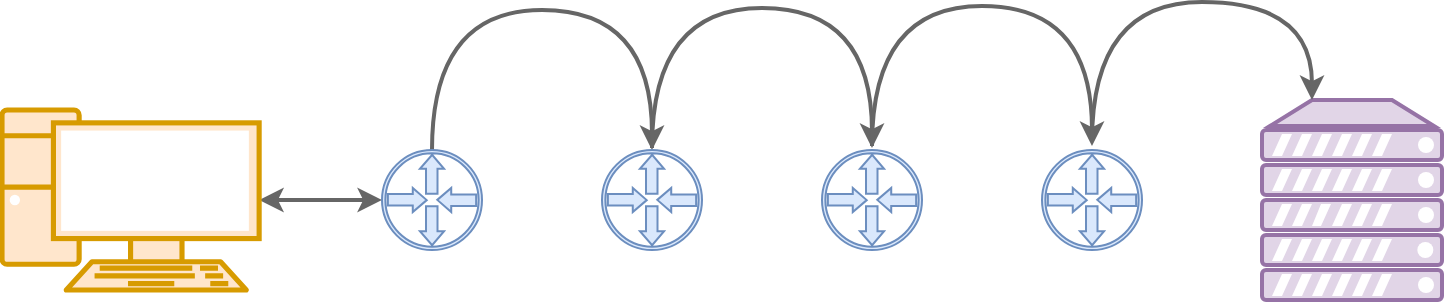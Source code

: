<mxfile version="22.0.2" type="device">
  <diagram name="Page-1" id="M1CbvIxAhDSBJuwPAT6f">
    <mxGraphModel dx="734" dy="1187" grid="1" gridSize="10" guides="1" tooltips="1" connect="1" arrows="1" fold="1" page="1" pageScale="1" pageWidth="827" pageHeight="1169" math="0" shadow="0">
      <root>
        <mxCell id="0" />
        <mxCell id="1" parent="0" />
        <mxCell id="kvvGUsQLso811FyHBPHj-9" style="edgeStyle=orthogonalEdgeStyle;rounded=0;orthogonalLoop=1;jettySize=auto;html=1;startArrow=classic;startFill=1;fillColor=#f5f5f5;strokeColor=#666666;strokeWidth=2;" edge="1" parent="1" source="kvvGUsQLso811FyHBPHj-1" target="kvvGUsQLso811FyHBPHj-4">
          <mxGeometry relative="1" as="geometry" />
        </mxCell>
        <mxCell id="kvvGUsQLso811FyHBPHj-1" value="" style="verticalAlign=top;verticalLabelPosition=bottom;labelPosition=center;align=center;html=1;outlineConnect=0;fillColor=#ffe6cc;strokeColor=#d79b00;gradientDirection=north;strokeWidth=2;shape=mxgraph.networks.pc;" vertex="1" parent="1">
          <mxGeometry x="30" y="160" width="128.57" height="90" as="geometry" />
        </mxCell>
        <mxCell id="kvvGUsQLso811FyHBPHj-2" value="" style="verticalAlign=top;verticalLabelPosition=bottom;labelPosition=center;align=center;html=1;outlineConnect=0;fillColor=#e1d5e7;strokeColor=#9673a6;gradientDirection=north;strokeWidth=2;shape=mxgraph.networks.server;" vertex="1" parent="1">
          <mxGeometry x="660" y="155" width="90" height="100" as="geometry" />
        </mxCell>
        <mxCell id="kvvGUsQLso811FyHBPHj-10" style="edgeStyle=orthogonalEdgeStyle;orthogonalLoop=1;jettySize=auto;html=1;curved=1;fillColor=#f5f5f5;strokeColor=#666666;strokeWidth=2;" edge="1" parent="1" source="kvvGUsQLso811FyHBPHj-4" target="kvvGUsQLso811FyHBPHj-5">
          <mxGeometry relative="1" as="geometry">
            <Array as="points">
              <mxPoint x="245" y="110" />
              <mxPoint x="355" y="110" />
            </Array>
          </mxGeometry>
        </mxCell>
        <mxCell id="kvvGUsQLso811FyHBPHj-4" value="" style="sketch=0;pointerEvents=1;shadow=0;dashed=0;html=1;strokeColor=#6c8ebf;fillColor=#dae8fc;aspect=fixed;labelPosition=center;verticalLabelPosition=bottom;verticalAlign=top;align=center;outlineConnect=0;shape=mxgraph.vvd.physical_upstream_router;" vertex="1" parent="1">
          <mxGeometry x="220" y="180" width="50" height="50" as="geometry" />
        </mxCell>
        <mxCell id="kvvGUsQLso811FyHBPHj-5" value="" style="sketch=0;pointerEvents=1;shadow=0;dashed=0;html=1;strokeColor=#6c8ebf;fillColor=#dae8fc;aspect=fixed;labelPosition=center;verticalLabelPosition=bottom;verticalAlign=top;align=center;outlineConnect=0;shape=mxgraph.vvd.physical_upstream_router;" vertex="1" parent="1">
          <mxGeometry x="330" y="180" width="50" height="50" as="geometry" />
        </mxCell>
        <mxCell id="kvvGUsQLso811FyHBPHj-6" value="" style="sketch=0;pointerEvents=1;shadow=0;dashed=0;html=1;strokeColor=#6c8ebf;fillColor=#dae8fc;aspect=fixed;labelPosition=center;verticalLabelPosition=bottom;verticalAlign=top;align=center;outlineConnect=0;shape=mxgraph.vvd.physical_upstream_router;" vertex="1" parent="1">
          <mxGeometry x="440" y="180" width="50" height="50" as="geometry" />
        </mxCell>
        <mxCell id="kvvGUsQLso811FyHBPHj-7" value="" style="sketch=0;pointerEvents=1;shadow=0;dashed=0;html=1;strokeColor=#6c8ebf;fillColor=#dae8fc;aspect=fixed;labelPosition=center;verticalLabelPosition=bottom;verticalAlign=top;align=center;outlineConnect=0;shape=mxgraph.vvd.physical_upstream_router;" vertex="1" parent="1">
          <mxGeometry x="550" y="180" width="50" height="50" as="geometry" />
        </mxCell>
        <mxCell id="kvvGUsQLso811FyHBPHj-11" style="edgeStyle=orthogonalEdgeStyle;orthogonalLoop=1;jettySize=auto;html=1;curved=1;fillColor=#f5f5f5;strokeColor=#666666;strokeWidth=2;" edge="1" parent="1">
          <mxGeometry relative="1" as="geometry">
            <mxPoint x="355" y="179" as="sourcePoint" />
            <mxPoint x="465" y="179" as="targetPoint" />
            <Array as="points">
              <mxPoint x="355" y="109" />
              <mxPoint x="465" y="109" />
            </Array>
          </mxGeometry>
        </mxCell>
        <mxCell id="kvvGUsQLso811FyHBPHj-12" style="edgeStyle=orthogonalEdgeStyle;orthogonalLoop=1;jettySize=auto;html=1;curved=1;fillColor=#f5f5f5;strokeColor=#666666;strokeWidth=2;" edge="1" parent="1">
          <mxGeometry relative="1" as="geometry">
            <mxPoint x="465" y="178" as="sourcePoint" />
            <mxPoint x="575" y="178" as="targetPoint" />
            <Array as="points">
              <mxPoint x="465" y="108" />
              <mxPoint x="575" y="108" />
            </Array>
          </mxGeometry>
        </mxCell>
        <mxCell id="kvvGUsQLso811FyHBPHj-13" style="edgeStyle=orthogonalEdgeStyle;orthogonalLoop=1;jettySize=auto;html=1;curved=1;fillColor=#f5f5f5;strokeColor=#666666;strokeWidth=2;" edge="1" parent="1" target="kvvGUsQLso811FyHBPHj-2">
          <mxGeometry relative="1" as="geometry">
            <mxPoint x="575" y="175.97" as="sourcePoint" />
            <mxPoint x="720" y="106" as="targetPoint" />
            <Array as="points">
              <mxPoint x="575" y="106" />
              <mxPoint x="685" y="106" />
            </Array>
          </mxGeometry>
        </mxCell>
      </root>
    </mxGraphModel>
  </diagram>
</mxfile>
